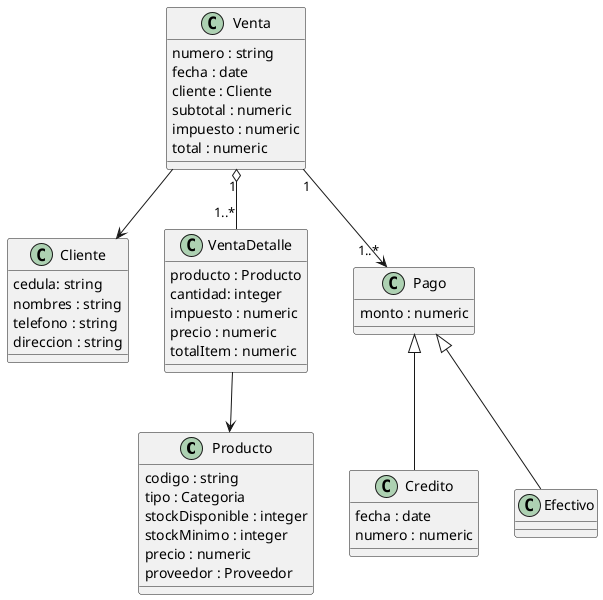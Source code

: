 @startuml

class Producto {
    codigo : string
    tipo : Categoria
    stockDisponible : integer
    stockMinimo : integer
    precio : numeric
    proveedor : Proveedor

}

class Cliente{
    cedula: string
    nombres : string
    telefono : string
    direccion : string
}

class Venta{
    numero : string
    fecha : date
    cliente : Cliente
    subtotal : numeric
    impuesto : numeric
    total : numeric

}

Class VentaDetalle{
    producto : Producto
    cantidad: integer
    impuesto : numeric
    precio : numeric
    totalItem : numeric

}

class Pago{
    monto : numeric
}

class Credito{
    fecha : date
    numero : numeric
}
Class Efectivo{
}

Venta --> Cliente
Venta "1" o-- "1..*" VentaDetalle
VentaDetalle --> Producto
Venta "1" --> "1..*" Pago
Pago <|-- Credito
Pago <|-- Efectivo

@enduml
